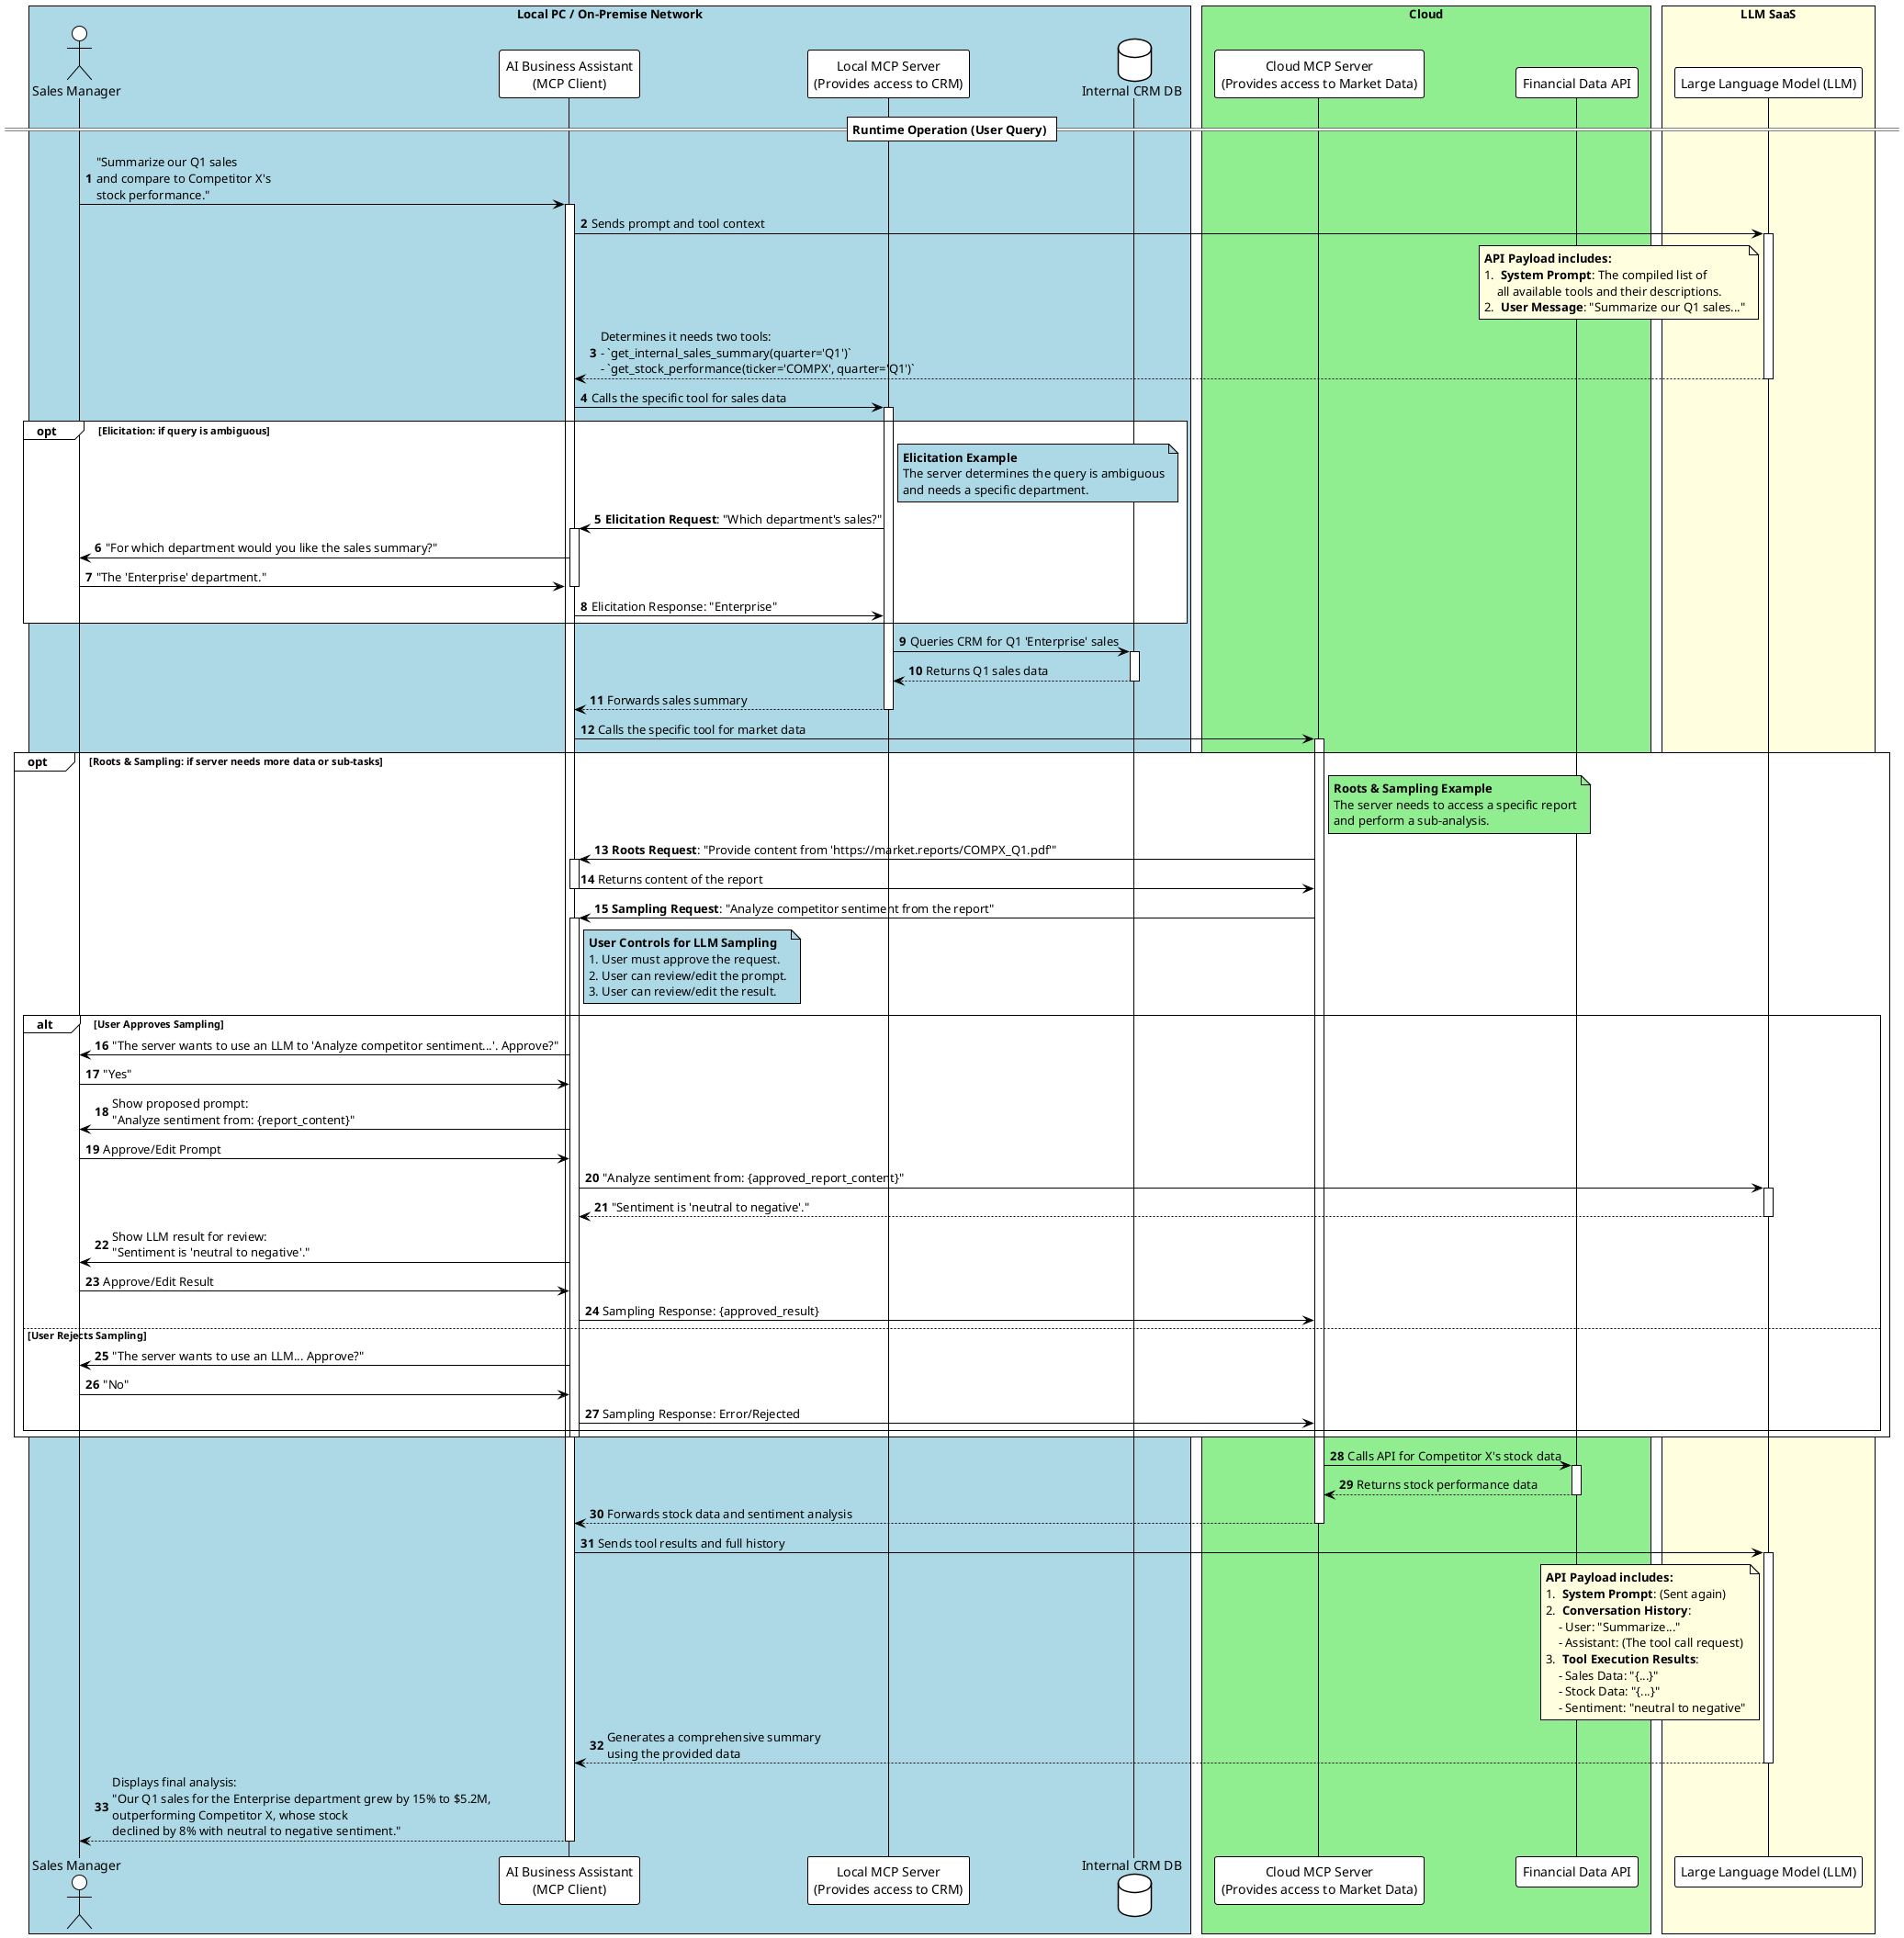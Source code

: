 @startuml
@startuml
!theme plain

' Use autonumbering for all steps
autonumber

box "Local PC / On-Premise Network" #LightBlue
  actor "Sales Manager" as User
  participant "AI Business Assistant\n(MCP Client)" as App
  participant "Local MCP Server\n(Provides access to CRM)" as LocalMCPServer
  database "Internal CRM DB" as LocalDB
end box

box "Cloud" #LightGreen
  participant "Cloud MCP Server\n(Provides access to Market Data)" as CloudMCPServer
  participant "Financial Data API" as FinAPI
end box

box "LLM SaaS" #LightYellow
  participant "Large Language Model (LLM)" as LLM
end box

' ===================================
== Runtime Operation (User Query) ==
' This phase happens when the user asks a question.
' ===================================

User -> App: "Summarize our Q1 sales\nand compare to Competitor X's\nstock performance."
activate App

App -> LLM: Sends prompt and tool context
activate LLM
note left of LLM #LightYellow
**API Payload includes:**
1.  **System Prompt**: The compiled list of
    all available tools and their descriptions.
2.  **User Message**: "Summarize our Q1 sales..."
end note
LLM --> App: Determines it needs two tools:\n- `get_internal_sales_summary(quarter='Q1')`\n- `get_stock_performance(ticker='COMPX', quarter='Q1')`
deactivate LLM

App -> LocalMCPServer: Calls the specific tool for sales data
activate LocalMCPServer

opt Elicitation: if query is ambiguous
  note right of LocalMCPServer #LightBlue
    **Elicitation Example**
    The server determines the query is ambiguous
    and needs a specific department.
  end note
  LocalMCPServer -> App: **Elicitation Request**: "Which department's sales?"
  activate App
  App -> User: "For which department would you like the sales summary?"
  User -> App: "The 'Enterprise' department."
  deactivate App
  App -> LocalMCPServer: Elicitation Response: "Enterprise"
end

LocalMCPServer -> LocalDB: Queries CRM for Q1 'Enterprise' sales
activate LocalDB
LocalDB --> LocalMCPServer: Returns Q1 sales data
deactivate LocalDB
LocalMCPServer --> App: Forwards sales summary
deactivate LocalMCPServer

App -> CloudMCPServer: Calls the specific tool for market data
activate CloudMCPServer

opt Roots & Sampling: if server needs more data or sub-tasks
  note right of CloudMCPServer #LightGreen
    **Roots & Sampling Example**
    The server needs to access a specific report
    and perform a sub-analysis.
  end note
  CloudMCPServer -> App: **Roots Request**: "Provide content from 'https://market.reports/COMPX_Q1.pdf'"
  activate App
  App -> CloudMCPServer: Returns content of the report
  deactivate App

  CloudMCPServer -> App: **Sampling Request**: "Analyze competitor sentiment from the report"
  activate App
  note right of App #LightBlue
    **User Controls for LLM Sampling**
    1. User must approve the request.
    2. User can review/edit the prompt.
    3. User can review/edit the result.
  end note

  alt User Approves Sampling
    App -> User: "The server wants to use an LLM to 'Analyze competitor sentiment...'. Approve?"
    User -> App: "Yes"

    App -> User: Show proposed prompt:\n"Analyze sentiment from: {report_content}"
    User -> App: Approve/Edit Prompt

    App -> LLM: "Analyze sentiment from: {approved_report_content}"
    activate LLM
    LLM --> App: "Sentiment is 'neutral to negative'."
    deactivate LLM

    App -> User: Show LLM result for review:\n"Sentiment is 'neutral to negative'."
    User -> App: Approve/Edit Result

    App -> CloudMCPServer: Sampling Response: {approved_result}
  else User Rejects Sampling
    App -> User: "The server wants to use an LLM... Approve?"
    User -> App: "No"
    App -> CloudMCPServer: Sampling Response: Error/Rejected
  end
  deactivate App
end

CloudMCPServer -> FinAPI: Calls API for Competitor X's stock data
activate FinAPI
FinAPI --> CloudMCPServer: Returns stock performance data
deactivate FinAPI
CloudMCPServer --> App: Forwards stock data and sentiment analysis
deactivate CloudMCPServer

App -> LLM: Sends tool results and full history
activate LLM
note left of LLM #LightYellow
**API Payload includes:**
1.  **System Prompt**: (Sent again)
2.  **Conversation History**:
    - User: "Summarize..."
    - Assistant: (The tool call request)
3.  **Tool Execution Results**:
    - Sales Data: "{...}"
    - Stock Data: "{...}"
    - Sentiment: "neutral to negative"
end note
LLM --> App: Generates a comprehensive summary\nusing the provided data
deactivate LLM

App --> User: Displays final analysis:\n"Our Q1 sales for the Enterprise department grew by 15% to $5.2M,\noutperforming Competitor X, whose stock\ndeclined by 8% with neutral to negative sentiment."
deactivate App

@enduml